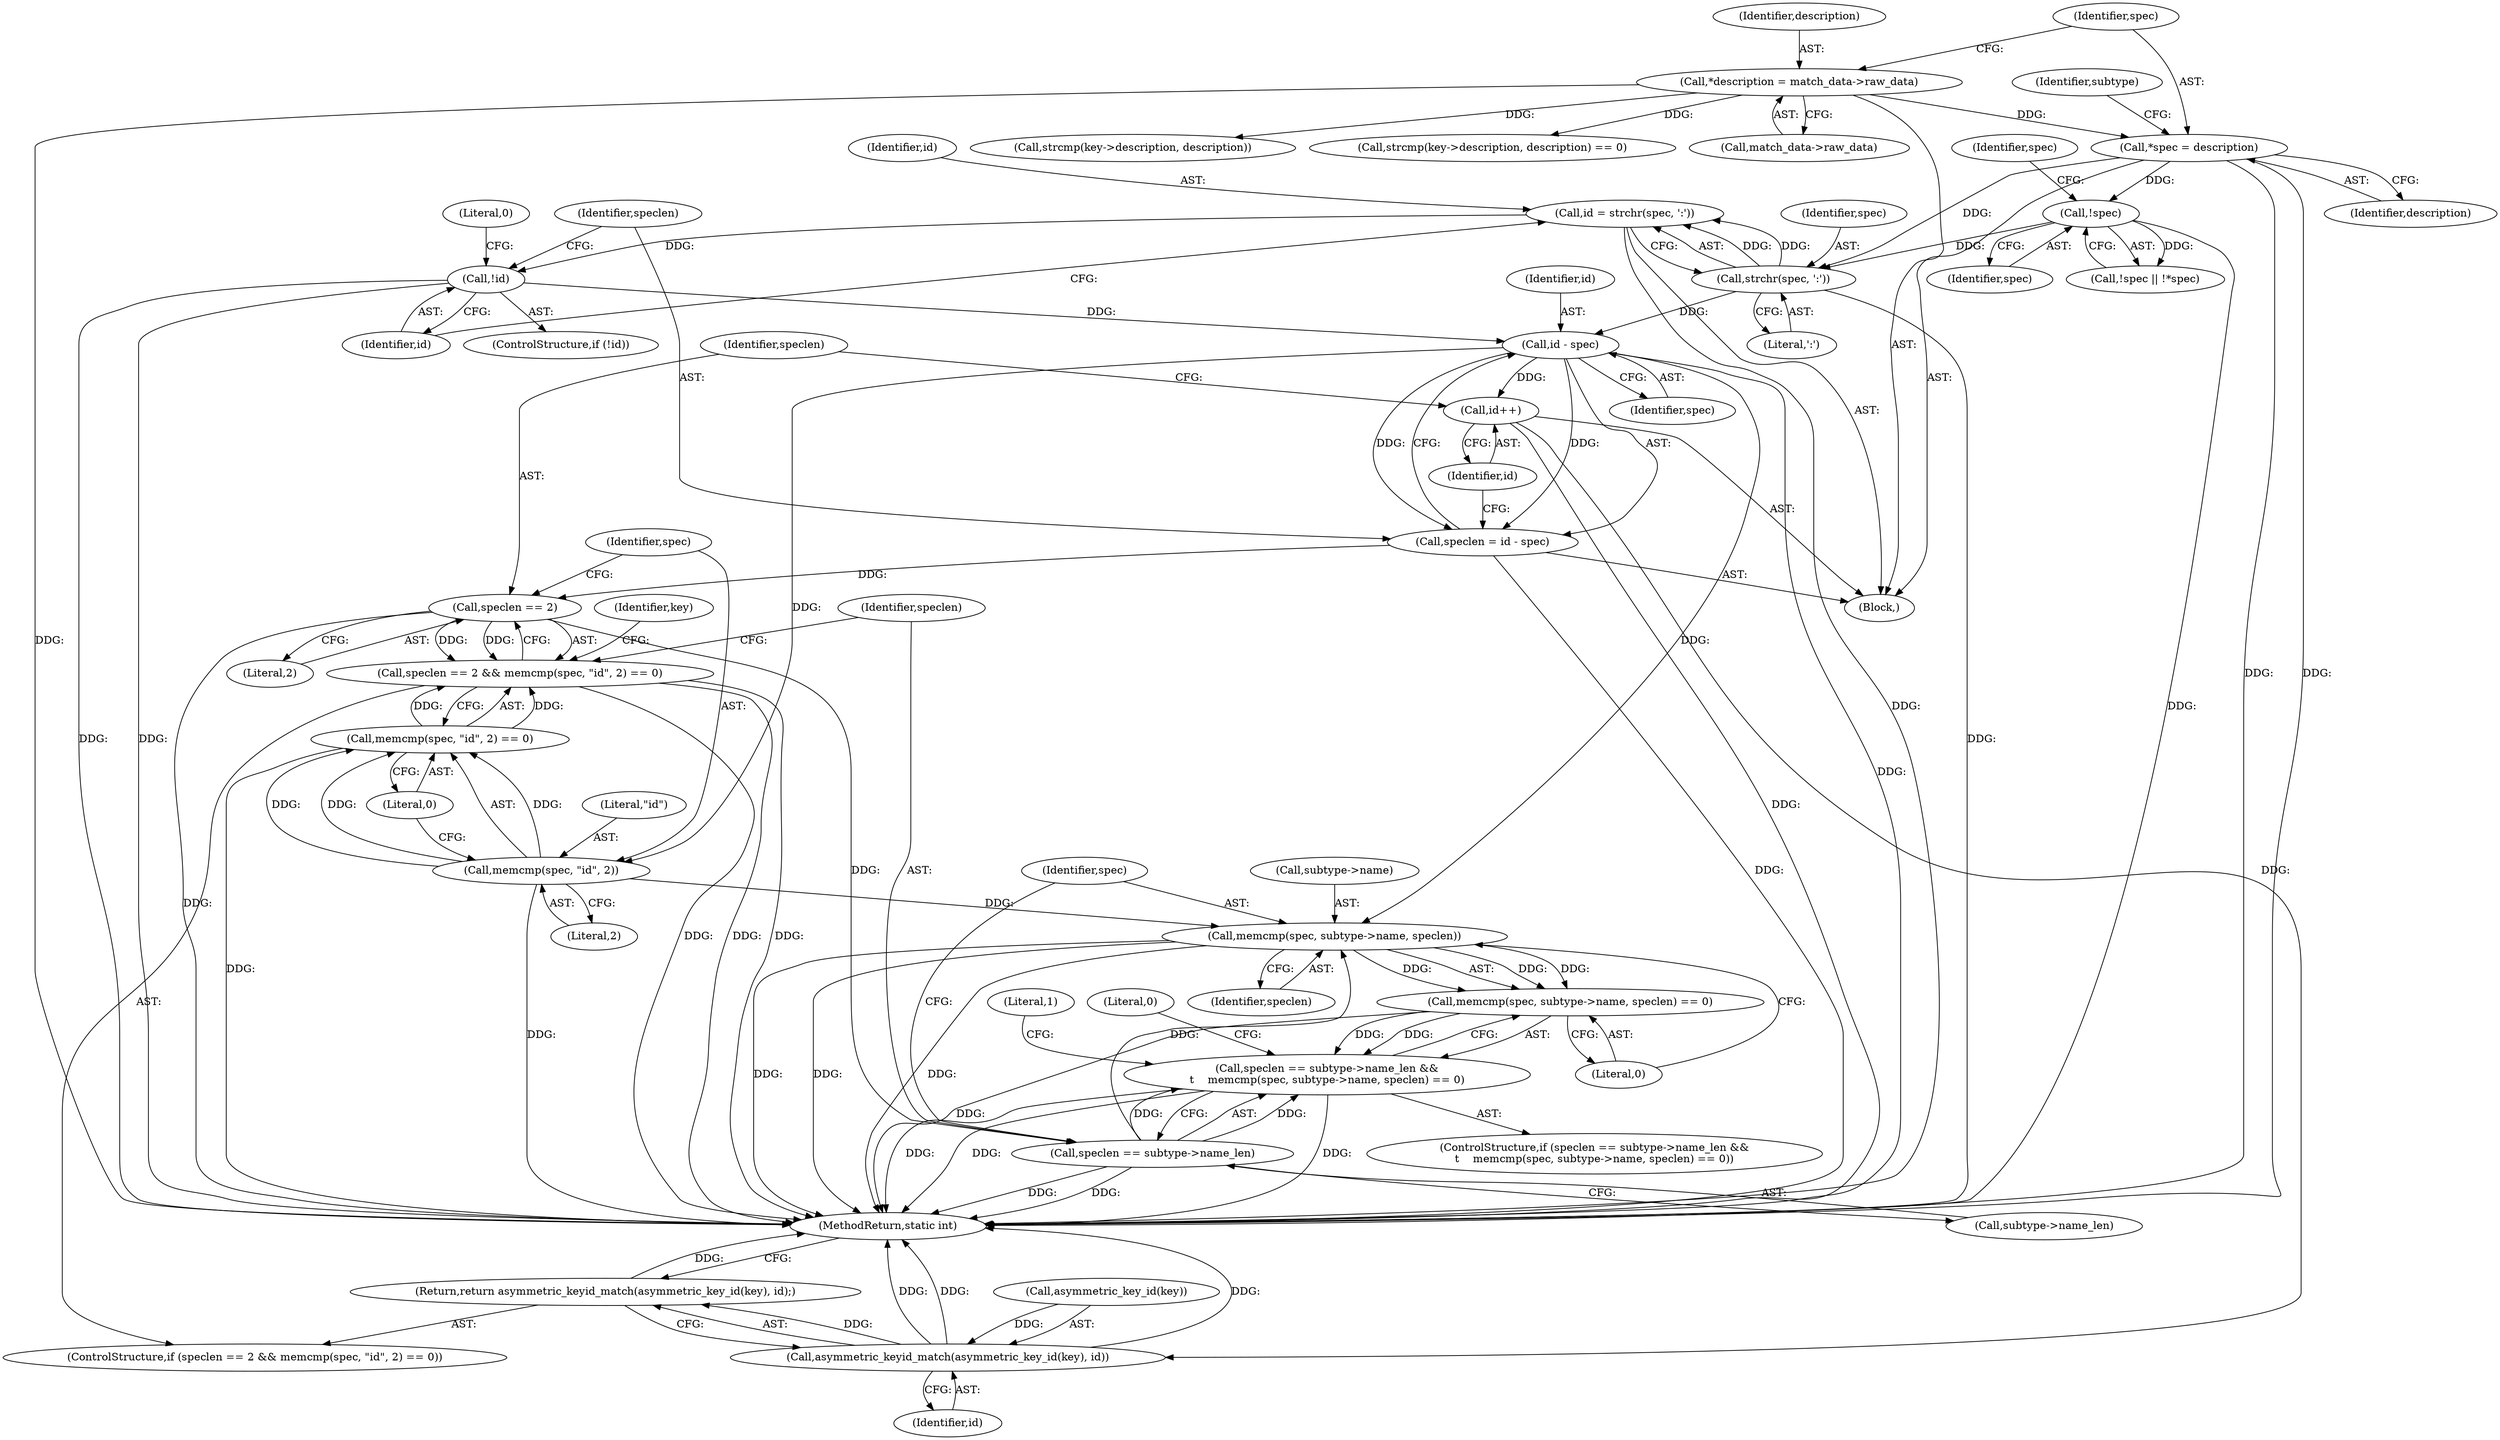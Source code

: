 digraph "0_linux_c06cfb08b88dfbe13be44a69ae2fdc3a7c902d81@API" {
"1000149" [label="(Call,id = strchr(spec, ':'))"];
"1000151" [label="(Call,strchr(spec, ':'))"];
"1000128" [label="(Call,!spec)"];
"1000118" [label="(Call,*spec = description)"];
"1000112" [label="(Call,*description = match_data->raw_data)"];
"1000155" [label="(Call,!id)"];
"1000161" [label="(Call,id - spec)"];
"1000159" [label="(Call,speclen = id - spec)"];
"1000168" [label="(Call,speclen == 2)"];
"1000167" [label="(Call,speclen == 2 && memcmp(spec, \"id\", 2) == 0)"];
"1000184" [label="(Call,speclen == subtype->name_len)"];
"1000183" [label="(Call,speclen == subtype->name_len &&\n\t    memcmp(spec, subtype->name, speclen) == 0)"];
"1000190" [label="(Call,memcmp(spec, subtype->name, speclen))"];
"1000189" [label="(Call,memcmp(spec, subtype->name, speclen) == 0)"];
"1000164" [label="(Call,id++)"];
"1000178" [label="(Call,asymmetric_keyid_match(asymmetric_key_id(key), id))"];
"1000177" [label="(Return,return asymmetric_keyid_match(asymmetric_key_id(key), id);)"];
"1000172" [label="(Call,memcmp(spec, \"id\", 2))"];
"1000171" [label="(Call,memcmp(spec, \"id\", 2) == 0)"];
"1000200" [label="(Literal,0)"];
"1000201" [label="(MethodReturn,static int)"];
"1000105" [label="(Block,)"];
"1000112" [label="(Call,*description = match_data->raw_data)"];
"1000114" [label="(Call,match_data->raw_data)"];
"1000164" [label="(Call,id++)"];
"1000185" [label="(Identifier,speclen)"];
"1000126" [label="(Identifier,subtype)"];
"1000178" [label="(Call,asymmetric_keyid_match(asymmetric_key_id(key), id))"];
"1000181" [label="(Identifier,id)"];
"1000179" [label="(Call,asymmetric_key_id(key))"];
"1000163" [label="(Identifier,spec)"];
"1000184" [label="(Call,speclen == subtype->name_len)"];
"1000171" [label="(Call,memcmp(spec, \"id\", 2) == 0)"];
"1000118" [label="(Call,*spec = description)"];
"1000129" [label="(Identifier,spec)"];
"1000127" [label="(Call,!spec || !*spec)"];
"1000191" [label="(Identifier,spec)"];
"1000141" [label="(Call,strcmp(key->description, description))"];
"1000159" [label="(Call,speclen = id - spec)"];
"1000149" [label="(Call,id = strchr(spec, ':'))"];
"1000160" [label="(Identifier,speclen)"];
"1000183" [label="(Call,speclen == subtype->name_len &&\n\t    memcmp(spec, subtype->name, speclen) == 0)"];
"1000180" [label="(Identifier,key)"];
"1000186" [label="(Call,subtype->name_len)"];
"1000190" [label="(Call,memcmp(spec, subtype->name, speclen))"];
"1000169" [label="(Identifier,speclen)"];
"1000119" [label="(Identifier,spec)"];
"1000140" [label="(Call,strcmp(key->description, description) == 0)"];
"1000158" [label="(Literal,0)"];
"1000156" [label="(Identifier,id)"];
"1000151" [label="(Call,strchr(spec, ':'))"];
"1000176" [label="(Literal,0)"];
"1000150" [label="(Identifier,id)"];
"1000162" [label="(Identifier,id)"];
"1000172" [label="(Call,memcmp(spec, \"id\", 2))"];
"1000166" [label="(ControlStructure,if (speclen == 2 && memcmp(spec, \"id\", 2) == 0))"];
"1000165" [label="(Identifier,id)"];
"1000182" [label="(ControlStructure,if (speclen == subtype->name_len &&\n\t    memcmp(spec, subtype->name, speclen) == 0))"];
"1000154" [label="(ControlStructure,if (!id))"];
"1000167" [label="(Call,speclen == 2 && memcmp(spec, \"id\", 2) == 0)"];
"1000170" [label="(Literal,2)"];
"1000152" [label="(Identifier,spec)"];
"1000174" [label="(Literal,\"id\")"];
"1000196" [label="(Literal,0)"];
"1000192" [label="(Call,subtype->name)"];
"1000153" [label="(Literal,':')"];
"1000173" [label="(Identifier,spec)"];
"1000168" [label="(Call,speclen == 2)"];
"1000177" [label="(Return,return asymmetric_keyid_match(asymmetric_key_id(key), id);)"];
"1000195" [label="(Identifier,speclen)"];
"1000175" [label="(Literal,2)"];
"1000132" [label="(Identifier,spec)"];
"1000189" [label="(Call,memcmp(spec, subtype->name, speclen) == 0)"];
"1000198" [label="(Literal,1)"];
"1000113" [label="(Identifier,description)"];
"1000128" [label="(Call,!spec)"];
"1000161" [label="(Call,id - spec)"];
"1000155" [label="(Call,!id)"];
"1000120" [label="(Identifier,description)"];
"1000149" -> "1000105"  [label="AST: "];
"1000149" -> "1000151"  [label="CFG: "];
"1000150" -> "1000149"  [label="AST: "];
"1000151" -> "1000149"  [label="AST: "];
"1000156" -> "1000149"  [label="CFG: "];
"1000149" -> "1000201"  [label="DDG: "];
"1000151" -> "1000149"  [label="DDG: "];
"1000151" -> "1000149"  [label="DDG: "];
"1000149" -> "1000155"  [label="DDG: "];
"1000151" -> "1000153"  [label="CFG: "];
"1000152" -> "1000151"  [label="AST: "];
"1000153" -> "1000151"  [label="AST: "];
"1000151" -> "1000201"  [label="DDG: "];
"1000128" -> "1000151"  [label="DDG: "];
"1000118" -> "1000151"  [label="DDG: "];
"1000151" -> "1000161"  [label="DDG: "];
"1000128" -> "1000127"  [label="AST: "];
"1000128" -> "1000129"  [label="CFG: "];
"1000129" -> "1000128"  [label="AST: "];
"1000132" -> "1000128"  [label="CFG: "];
"1000127" -> "1000128"  [label="CFG: "];
"1000128" -> "1000201"  [label="DDG: "];
"1000128" -> "1000127"  [label="DDG: "];
"1000118" -> "1000128"  [label="DDG: "];
"1000118" -> "1000105"  [label="AST: "];
"1000118" -> "1000120"  [label="CFG: "];
"1000119" -> "1000118"  [label="AST: "];
"1000120" -> "1000118"  [label="AST: "];
"1000126" -> "1000118"  [label="CFG: "];
"1000118" -> "1000201"  [label="DDG: "];
"1000118" -> "1000201"  [label="DDG: "];
"1000112" -> "1000118"  [label="DDG: "];
"1000112" -> "1000105"  [label="AST: "];
"1000112" -> "1000114"  [label="CFG: "];
"1000113" -> "1000112"  [label="AST: "];
"1000114" -> "1000112"  [label="AST: "];
"1000119" -> "1000112"  [label="CFG: "];
"1000112" -> "1000201"  [label="DDG: "];
"1000112" -> "1000140"  [label="DDG: "];
"1000112" -> "1000141"  [label="DDG: "];
"1000155" -> "1000154"  [label="AST: "];
"1000155" -> "1000156"  [label="CFG: "];
"1000156" -> "1000155"  [label="AST: "];
"1000158" -> "1000155"  [label="CFG: "];
"1000160" -> "1000155"  [label="CFG: "];
"1000155" -> "1000201"  [label="DDG: "];
"1000155" -> "1000201"  [label="DDG: "];
"1000155" -> "1000161"  [label="DDG: "];
"1000161" -> "1000159"  [label="AST: "];
"1000161" -> "1000163"  [label="CFG: "];
"1000162" -> "1000161"  [label="AST: "];
"1000163" -> "1000161"  [label="AST: "];
"1000159" -> "1000161"  [label="CFG: "];
"1000161" -> "1000201"  [label="DDG: "];
"1000161" -> "1000159"  [label="DDG: "];
"1000161" -> "1000159"  [label="DDG: "];
"1000161" -> "1000164"  [label="DDG: "];
"1000161" -> "1000172"  [label="DDG: "];
"1000161" -> "1000190"  [label="DDG: "];
"1000159" -> "1000105"  [label="AST: "];
"1000160" -> "1000159"  [label="AST: "];
"1000165" -> "1000159"  [label="CFG: "];
"1000159" -> "1000201"  [label="DDG: "];
"1000159" -> "1000168"  [label="DDG: "];
"1000168" -> "1000167"  [label="AST: "];
"1000168" -> "1000170"  [label="CFG: "];
"1000169" -> "1000168"  [label="AST: "];
"1000170" -> "1000168"  [label="AST: "];
"1000173" -> "1000168"  [label="CFG: "];
"1000167" -> "1000168"  [label="CFG: "];
"1000168" -> "1000201"  [label="DDG: "];
"1000168" -> "1000167"  [label="DDG: "];
"1000168" -> "1000167"  [label="DDG: "];
"1000168" -> "1000184"  [label="DDG: "];
"1000167" -> "1000166"  [label="AST: "];
"1000167" -> "1000171"  [label="CFG: "];
"1000171" -> "1000167"  [label="AST: "];
"1000180" -> "1000167"  [label="CFG: "];
"1000185" -> "1000167"  [label="CFG: "];
"1000167" -> "1000201"  [label="DDG: "];
"1000167" -> "1000201"  [label="DDG: "];
"1000167" -> "1000201"  [label="DDG: "];
"1000171" -> "1000167"  [label="DDG: "];
"1000171" -> "1000167"  [label="DDG: "];
"1000184" -> "1000183"  [label="AST: "];
"1000184" -> "1000186"  [label="CFG: "];
"1000185" -> "1000184"  [label="AST: "];
"1000186" -> "1000184"  [label="AST: "];
"1000191" -> "1000184"  [label="CFG: "];
"1000183" -> "1000184"  [label="CFG: "];
"1000184" -> "1000201"  [label="DDG: "];
"1000184" -> "1000201"  [label="DDG: "];
"1000184" -> "1000183"  [label="DDG: "];
"1000184" -> "1000183"  [label="DDG: "];
"1000184" -> "1000190"  [label="DDG: "];
"1000183" -> "1000182"  [label="AST: "];
"1000183" -> "1000189"  [label="CFG: "];
"1000189" -> "1000183"  [label="AST: "];
"1000198" -> "1000183"  [label="CFG: "];
"1000200" -> "1000183"  [label="CFG: "];
"1000183" -> "1000201"  [label="DDG: "];
"1000183" -> "1000201"  [label="DDG: "];
"1000183" -> "1000201"  [label="DDG: "];
"1000189" -> "1000183"  [label="DDG: "];
"1000189" -> "1000183"  [label="DDG: "];
"1000190" -> "1000189"  [label="AST: "];
"1000190" -> "1000195"  [label="CFG: "];
"1000191" -> "1000190"  [label="AST: "];
"1000192" -> "1000190"  [label="AST: "];
"1000195" -> "1000190"  [label="AST: "];
"1000196" -> "1000190"  [label="CFG: "];
"1000190" -> "1000201"  [label="DDG: "];
"1000190" -> "1000201"  [label="DDG: "];
"1000190" -> "1000201"  [label="DDG: "];
"1000190" -> "1000189"  [label="DDG: "];
"1000190" -> "1000189"  [label="DDG: "];
"1000190" -> "1000189"  [label="DDG: "];
"1000172" -> "1000190"  [label="DDG: "];
"1000189" -> "1000196"  [label="CFG: "];
"1000196" -> "1000189"  [label="AST: "];
"1000189" -> "1000201"  [label="DDG: "];
"1000164" -> "1000105"  [label="AST: "];
"1000164" -> "1000165"  [label="CFG: "];
"1000165" -> "1000164"  [label="AST: "];
"1000169" -> "1000164"  [label="CFG: "];
"1000164" -> "1000201"  [label="DDG: "];
"1000164" -> "1000178"  [label="DDG: "];
"1000178" -> "1000177"  [label="AST: "];
"1000178" -> "1000181"  [label="CFG: "];
"1000179" -> "1000178"  [label="AST: "];
"1000181" -> "1000178"  [label="AST: "];
"1000177" -> "1000178"  [label="CFG: "];
"1000178" -> "1000201"  [label="DDG: "];
"1000178" -> "1000201"  [label="DDG: "];
"1000178" -> "1000201"  [label="DDG: "];
"1000178" -> "1000177"  [label="DDG: "];
"1000179" -> "1000178"  [label="DDG: "];
"1000177" -> "1000166"  [label="AST: "];
"1000201" -> "1000177"  [label="CFG: "];
"1000177" -> "1000201"  [label="DDG: "];
"1000172" -> "1000171"  [label="AST: "];
"1000172" -> "1000175"  [label="CFG: "];
"1000173" -> "1000172"  [label="AST: "];
"1000174" -> "1000172"  [label="AST: "];
"1000175" -> "1000172"  [label="AST: "];
"1000176" -> "1000172"  [label="CFG: "];
"1000172" -> "1000201"  [label="DDG: "];
"1000172" -> "1000171"  [label="DDG: "];
"1000172" -> "1000171"  [label="DDG: "];
"1000172" -> "1000171"  [label="DDG: "];
"1000171" -> "1000176"  [label="CFG: "];
"1000176" -> "1000171"  [label="AST: "];
"1000171" -> "1000201"  [label="DDG: "];
}
